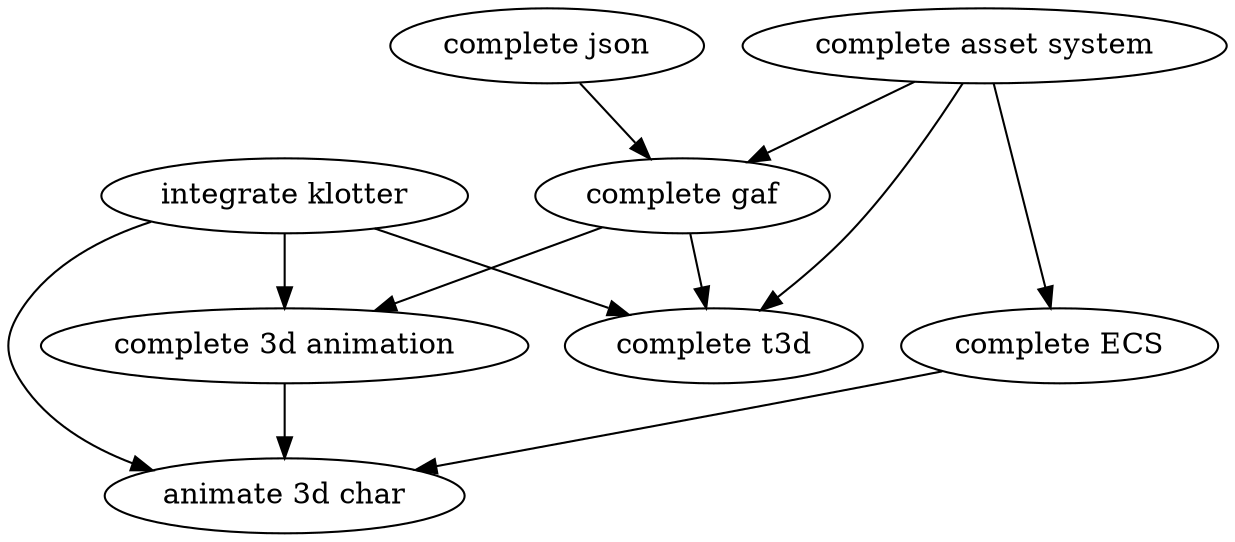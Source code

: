 digraph G
{
    char [label="animate 3d char"];
    render [label="integrate klotter"];
    ecs [label="complete ECS"];
    anim [label="complete 3d animation"];
    t3d [label="complete t3d"];
    gaf [label="complete gaf"];
    json [label="complete json"];
    assets [label="complete asset system"];

    render -> anim;
    render -> t3d;
    render -> char;
    anim -> char;
    assets -> gaf;
    assets -> ecs;
    assets -> t3d;
    ecs -> char;
    json -> gaf;
    gaf -> t3d;
    gaf -> anim;
}